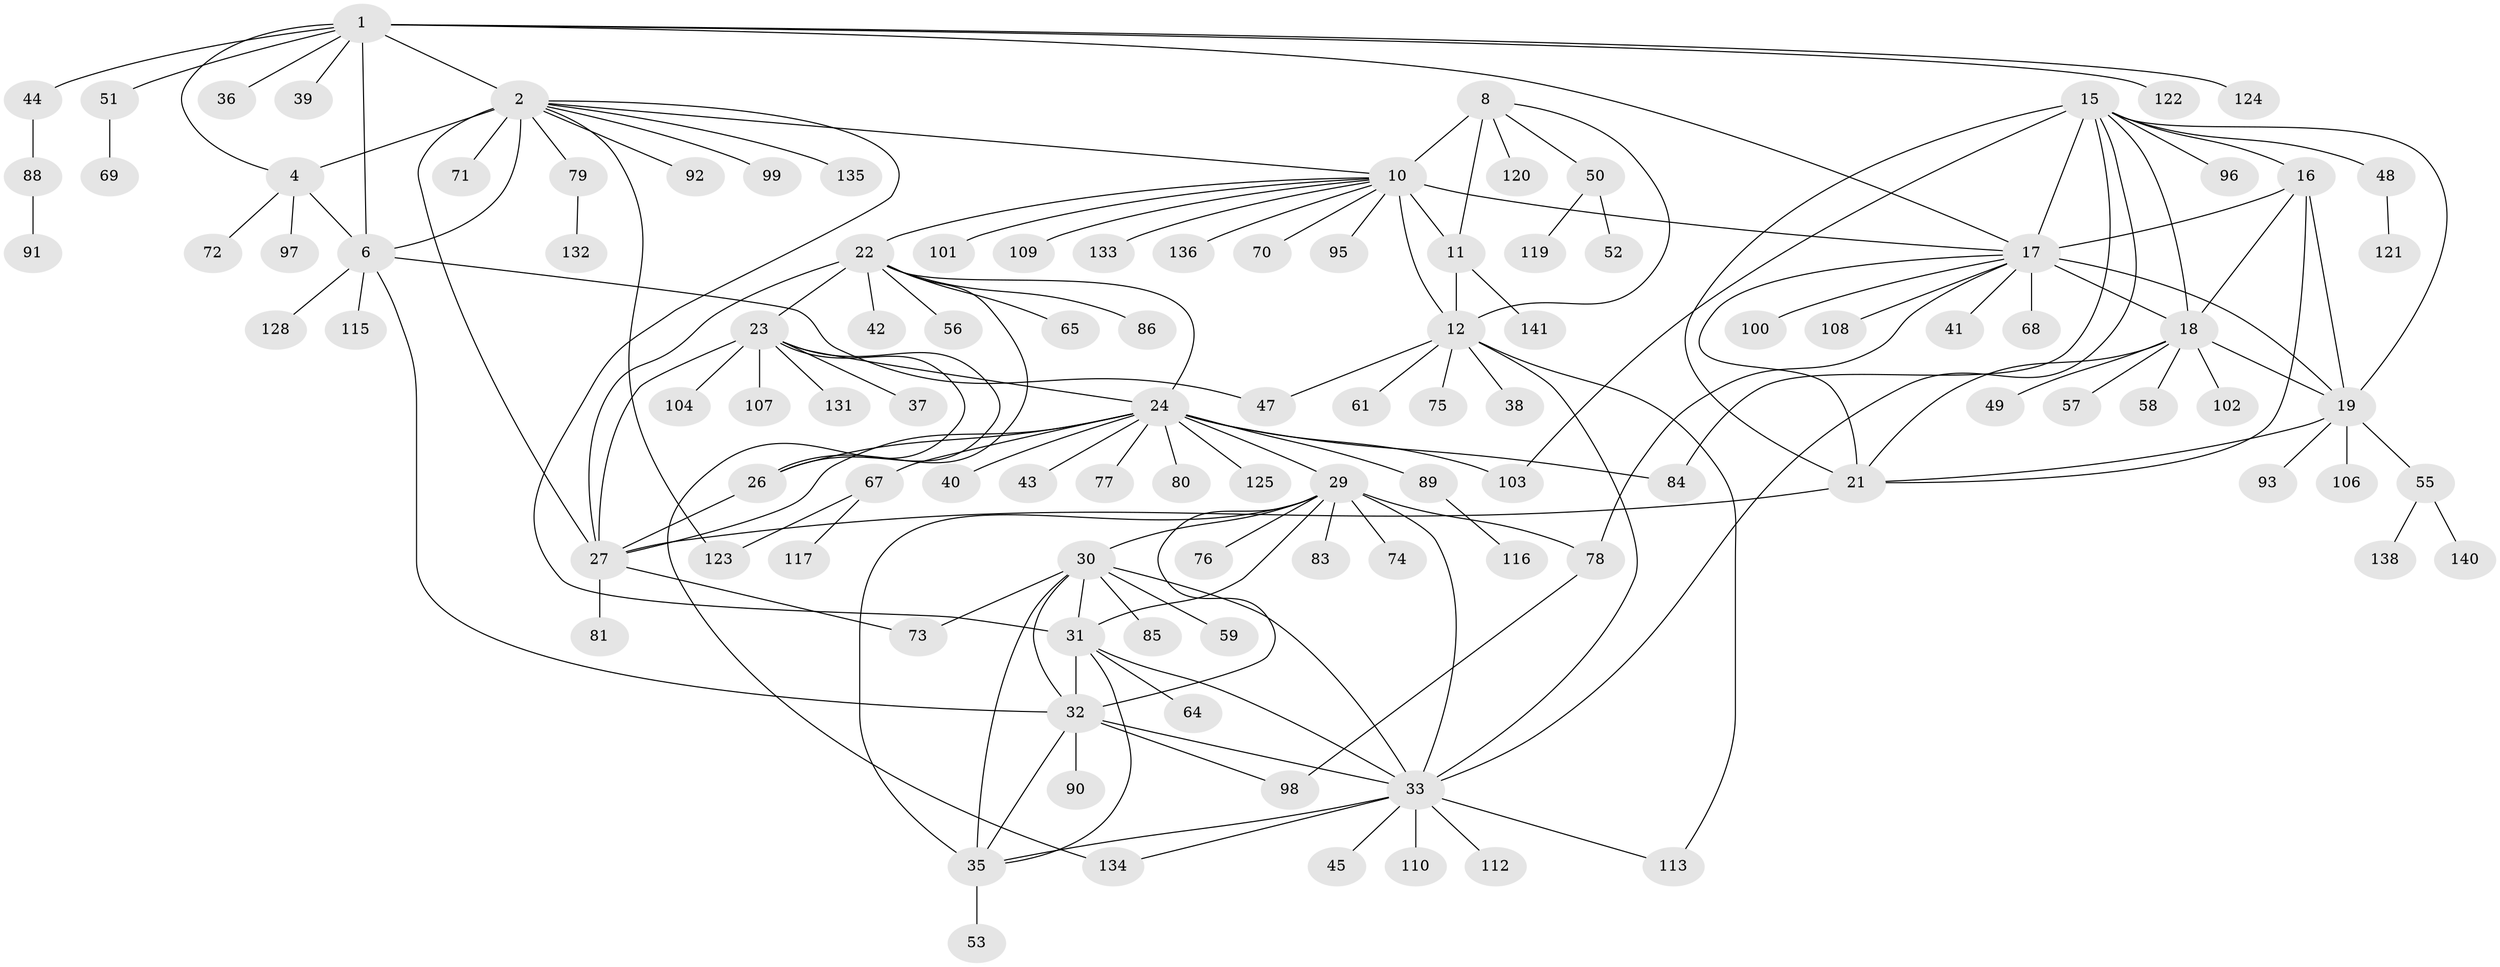 // original degree distribution, {10: 0.03546099290780142, 12: 0.0425531914893617, 9: 0.07092198581560284, 8: 0.05673758865248227, 7: 0.02127659574468085, 6: 0.0070921985815602835, 11: 0.014184397163120567, 2: 0.14184397163120568, 1: 0.574468085106383, 3: 0.028368794326241134, 4: 0.0070921985815602835}
// Generated by graph-tools (version 1.1) at 2025/42/03/06/25 10:42:10]
// undirected, 112 vertices, 159 edges
graph export_dot {
graph [start="1"]
  node [color=gray90,style=filled];
  1 [super="+5"];
  2 [super="+3"];
  4 [super="+63"];
  6 [super="+7"];
  8 [super="+9"];
  10 [super="+13"];
  11 [super="+139"];
  12 [super="+14"];
  15 [super="+62"];
  16;
  17 [super="+20"];
  18 [super="+129"];
  19 [super="+46"];
  21 [super="+126"];
  22 [super="+28"];
  23 [super="+137"];
  24 [super="+25"];
  26 [super="+82"];
  27 [super="+94"];
  29 [super="+34"];
  30 [super="+111"];
  31 [super="+127"];
  32;
  33 [super="+66"];
  35 [super="+87"];
  36 [super="+114"];
  37;
  38;
  39;
  40;
  41;
  42;
  43;
  44;
  45 [super="+105"];
  47 [super="+54"];
  48;
  49;
  50;
  51 [super="+60"];
  52;
  53;
  55;
  56;
  57;
  58;
  59;
  61;
  64;
  65;
  67 [super="+130"];
  68;
  69;
  70;
  71;
  72;
  73;
  74;
  75;
  76;
  77;
  78;
  79;
  80;
  81;
  83;
  84;
  85;
  86;
  88;
  89;
  90;
  91;
  92 [super="+118"];
  93;
  95;
  96;
  97;
  98;
  99;
  100;
  101;
  102;
  103;
  104;
  106;
  107;
  108;
  109;
  110;
  112;
  113;
  115;
  116;
  117;
  119;
  120;
  121;
  122;
  123;
  124;
  125;
  128;
  131;
  132;
  133;
  134;
  135;
  136;
  138;
  140;
  141;
  1 -- 2 [weight=4];
  1 -- 4 [weight=2];
  1 -- 6 [weight=4];
  1 -- 39;
  1 -- 51;
  1 -- 122;
  1 -- 17;
  1 -- 36;
  1 -- 44;
  1 -- 124;
  2 -- 4 [weight=2];
  2 -- 6 [weight=4];
  2 -- 27;
  2 -- 71;
  2 -- 92;
  2 -- 123;
  2 -- 31;
  2 -- 10;
  2 -- 99;
  2 -- 135;
  2 -- 79;
  4 -- 6 [weight=2];
  4 -- 72;
  4 -- 97;
  6 -- 115;
  6 -- 128;
  6 -- 32;
  6 -- 47;
  8 -- 10 [weight=4];
  8 -- 11 [weight=2];
  8 -- 12 [weight=4];
  8 -- 50;
  8 -- 120;
  10 -- 11 [weight=2];
  10 -- 12 [weight=4];
  10 -- 22;
  10 -- 70;
  10 -- 95;
  10 -- 101;
  10 -- 136;
  10 -- 17;
  10 -- 133;
  10 -- 109;
  11 -- 12 [weight=2];
  11 -- 141;
  12 -- 33;
  12 -- 47;
  12 -- 113;
  12 -- 75;
  12 -- 38;
  12 -- 61;
  15 -- 16;
  15 -- 17 [weight=2];
  15 -- 18;
  15 -- 19;
  15 -- 21;
  15 -- 33;
  15 -- 48;
  15 -- 84;
  15 -- 96;
  15 -- 103;
  16 -- 17 [weight=2];
  16 -- 18;
  16 -- 19;
  16 -- 21;
  17 -- 18 [weight=2];
  17 -- 19 [weight=2];
  17 -- 21 [weight=2];
  17 -- 68;
  17 -- 78;
  17 -- 108;
  17 -- 100;
  17 -- 41;
  18 -- 19;
  18 -- 21;
  18 -- 49;
  18 -- 57;
  18 -- 58;
  18 -- 102;
  19 -- 21;
  19 -- 55;
  19 -- 93;
  19 -- 106;
  21 -- 27;
  22 -- 23 [weight=2];
  22 -- 24 [weight=4];
  22 -- 26 [weight=2];
  22 -- 27 [weight=2];
  22 -- 65;
  22 -- 86;
  22 -- 56;
  22 -- 42;
  23 -- 24 [weight=2];
  23 -- 26;
  23 -- 27;
  23 -- 37;
  23 -- 104;
  23 -- 107;
  23 -- 131;
  23 -- 134;
  24 -- 26 [weight=2];
  24 -- 27 [weight=2];
  24 -- 77;
  24 -- 80;
  24 -- 84;
  24 -- 89;
  24 -- 103;
  24 -- 67;
  24 -- 40;
  24 -- 43;
  24 -- 125;
  24 -- 29;
  26 -- 27;
  27 -- 73;
  27 -- 81;
  29 -- 30 [weight=2];
  29 -- 31 [weight=2];
  29 -- 32 [weight=2];
  29 -- 33 [weight=2];
  29 -- 35 [weight=2];
  29 -- 74;
  29 -- 76;
  29 -- 83;
  29 -- 78;
  30 -- 31;
  30 -- 32;
  30 -- 33;
  30 -- 35;
  30 -- 59;
  30 -- 73;
  30 -- 85;
  31 -- 32;
  31 -- 33;
  31 -- 35;
  31 -- 64;
  32 -- 33;
  32 -- 35;
  32 -- 90;
  32 -- 98;
  33 -- 35;
  33 -- 45;
  33 -- 112;
  33 -- 134;
  33 -- 110;
  33 -- 113;
  35 -- 53;
  44 -- 88;
  48 -- 121;
  50 -- 52;
  50 -- 119;
  51 -- 69;
  55 -- 138;
  55 -- 140;
  67 -- 117;
  67 -- 123;
  78 -- 98;
  79 -- 132;
  88 -- 91;
  89 -- 116;
}

